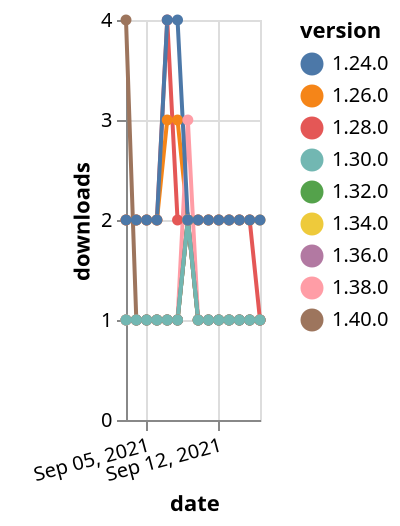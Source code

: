 {"$schema": "https://vega.github.io/schema/vega-lite/v5.json", "description": "A simple bar chart with embedded data.", "data": {"values": [{"date": "2021-09-03", "total": 175, "delta": 1, "version": "1.34.0"}, {"date": "2021-09-04", "total": 176, "delta": 1, "version": "1.34.0"}, {"date": "2021-09-05", "total": 177, "delta": 1, "version": "1.34.0"}, {"date": "2021-09-06", "total": 178, "delta": 1, "version": "1.34.0"}, {"date": "2021-09-07", "total": 179, "delta": 1, "version": "1.34.0"}, {"date": "2021-09-08", "total": 180, "delta": 1, "version": "1.34.0"}, {"date": "2021-09-09", "total": 182, "delta": 2, "version": "1.34.0"}, {"date": "2021-09-10", "total": 183, "delta": 1, "version": "1.34.0"}, {"date": "2021-09-11", "total": 184, "delta": 1, "version": "1.34.0"}, {"date": "2021-09-12", "total": 185, "delta": 1, "version": "1.34.0"}, {"date": "2021-09-13", "total": 186, "delta": 1, "version": "1.34.0"}, {"date": "2021-09-14", "total": 187, "delta": 1, "version": "1.34.0"}, {"date": "2021-09-15", "total": 188, "delta": 1, "version": "1.34.0"}, {"date": "2021-09-16", "total": 189, "delta": 1, "version": "1.34.0"}, {"date": "2021-09-03", "total": 195, "delta": 1, "version": "1.32.0"}, {"date": "2021-09-04", "total": 196, "delta": 1, "version": "1.32.0"}, {"date": "2021-09-05", "total": 197, "delta": 1, "version": "1.32.0"}, {"date": "2021-09-06", "total": 198, "delta": 1, "version": "1.32.0"}, {"date": "2021-09-07", "total": 199, "delta": 1, "version": "1.32.0"}, {"date": "2021-09-08", "total": 200, "delta": 1, "version": "1.32.0"}, {"date": "2021-09-09", "total": 202, "delta": 2, "version": "1.32.0"}, {"date": "2021-09-10", "total": 203, "delta": 1, "version": "1.32.0"}, {"date": "2021-09-11", "total": 204, "delta": 1, "version": "1.32.0"}, {"date": "2021-09-12", "total": 205, "delta": 1, "version": "1.32.0"}, {"date": "2021-09-13", "total": 206, "delta": 1, "version": "1.32.0"}, {"date": "2021-09-14", "total": 207, "delta": 1, "version": "1.32.0"}, {"date": "2021-09-15", "total": 208, "delta": 1, "version": "1.32.0"}, {"date": "2021-09-16", "total": 209, "delta": 1, "version": "1.32.0"}, {"date": "2021-09-03", "total": 2486, "delta": 2, "version": "1.28.0"}, {"date": "2021-09-04", "total": 2488, "delta": 2, "version": "1.28.0"}, {"date": "2021-09-05", "total": 2490, "delta": 2, "version": "1.28.0"}, {"date": "2021-09-06", "total": 2492, "delta": 2, "version": "1.28.0"}, {"date": "2021-09-07", "total": 2496, "delta": 4, "version": "1.28.0"}, {"date": "2021-09-08", "total": 2498, "delta": 2, "version": "1.28.0"}, {"date": "2021-09-09", "total": 2500, "delta": 2, "version": "1.28.0"}, {"date": "2021-09-10", "total": 2502, "delta": 2, "version": "1.28.0"}, {"date": "2021-09-11", "total": 2504, "delta": 2, "version": "1.28.0"}, {"date": "2021-09-12", "total": 2506, "delta": 2, "version": "1.28.0"}, {"date": "2021-09-13", "total": 2508, "delta": 2, "version": "1.28.0"}, {"date": "2021-09-14", "total": 2510, "delta": 2, "version": "1.28.0"}, {"date": "2021-09-15", "total": 2512, "delta": 2, "version": "1.28.0"}, {"date": "2021-09-16", "total": 2513, "delta": 1, "version": "1.28.0"}, {"date": "2021-09-03", "total": 2685, "delta": 2, "version": "1.26.0"}, {"date": "2021-09-04", "total": 2687, "delta": 2, "version": "1.26.0"}, {"date": "2021-09-05", "total": 2689, "delta": 2, "version": "1.26.0"}, {"date": "2021-09-06", "total": 2691, "delta": 2, "version": "1.26.0"}, {"date": "2021-09-07", "total": 2694, "delta": 3, "version": "1.26.0"}, {"date": "2021-09-08", "total": 2697, "delta": 3, "version": "1.26.0"}, {"date": "2021-09-09", "total": 2699, "delta": 2, "version": "1.26.0"}, {"date": "2021-09-10", "total": 2701, "delta": 2, "version": "1.26.0"}, {"date": "2021-09-11", "total": 2703, "delta": 2, "version": "1.26.0"}, {"date": "2021-09-12", "total": 2705, "delta": 2, "version": "1.26.0"}, {"date": "2021-09-13", "total": 2707, "delta": 2, "version": "1.26.0"}, {"date": "2021-09-14", "total": 2709, "delta": 2, "version": "1.26.0"}, {"date": "2021-09-15", "total": 2711, "delta": 2, "version": "1.26.0"}, {"date": "2021-09-16", "total": 2713, "delta": 2, "version": "1.26.0"}, {"date": "2021-09-03", "total": 177, "delta": 1, "version": "1.38.0"}, {"date": "2021-09-04", "total": 178, "delta": 1, "version": "1.38.0"}, {"date": "2021-09-05", "total": 179, "delta": 1, "version": "1.38.0"}, {"date": "2021-09-06", "total": 180, "delta": 1, "version": "1.38.0"}, {"date": "2021-09-07", "total": 181, "delta": 1, "version": "1.38.0"}, {"date": "2021-09-08", "total": 182, "delta": 1, "version": "1.38.0"}, {"date": "2021-09-09", "total": 185, "delta": 3, "version": "1.38.0"}, {"date": "2021-09-10", "total": 186, "delta": 1, "version": "1.38.0"}, {"date": "2021-09-11", "total": 187, "delta": 1, "version": "1.38.0"}, {"date": "2021-09-12", "total": 188, "delta": 1, "version": "1.38.0"}, {"date": "2021-09-13", "total": 189, "delta": 1, "version": "1.38.0"}, {"date": "2021-09-14", "total": 190, "delta": 1, "version": "1.38.0"}, {"date": "2021-09-15", "total": 191, "delta": 1, "version": "1.38.0"}, {"date": "2021-09-16", "total": 192, "delta": 1, "version": "1.38.0"}, {"date": "2021-09-03", "total": 154, "delta": 1, "version": "1.36.0"}, {"date": "2021-09-04", "total": 155, "delta": 1, "version": "1.36.0"}, {"date": "2021-09-05", "total": 156, "delta": 1, "version": "1.36.0"}, {"date": "2021-09-06", "total": 157, "delta": 1, "version": "1.36.0"}, {"date": "2021-09-07", "total": 158, "delta": 1, "version": "1.36.0"}, {"date": "2021-09-08", "total": 159, "delta": 1, "version": "1.36.0"}, {"date": "2021-09-09", "total": 161, "delta": 2, "version": "1.36.0"}, {"date": "2021-09-10", "total": 162, "delta": 1, "version": "1.36.0"}, {"date": "2021-09-11", "total": 163, "delta": 1, "version": "1.36.0"}, {"date": "2021-09-12", "total": 164, "delta": 1, "version": "1.36.0"}, {"date": "2021-09-13", "total": 165, "delta": 1, "version": "1.36.0"}, {"date": "2021-09-14", "total": 166, "delta": 1, "version": "1.36.0"}, {"date": "2021-09-15", "total": 167, "delta": 1, "version": "1.36.0"}, {"date": "2021-09-16", "total": 168, "delta": 1, "version": "1.36.0"}, {"date": "2021-09-03", "total": 125, "delta": 4, "version": "1.40.0"}, {"date": "2021-09-04", "total": 126, "delta": 1, "version": "1.40.0"}, {"date": "2021-09-05", "total": 127, "delta": 1, "version": "1.40.0"}, {"date": "2021-09-06", "total": 128, "delta": 1, "version": "1.40.0"}, {"date": "2021-09-07", "total": 129, "delta": 1, "version": "1.40.0"}, {"date": "2021-09-08", "total": 130, "delta": 1, "version": "1.40.0"}, {"date": "2021-09-09", "total": 132, "delta": 2, "version": "1.40.0"}, {"date": "2021-09-10", "total": 133, "delta": 1, "version": "1.40.0"}, {"date": "2021-09-11", "total": 134, "delta": 1, "version": "1.40.0"}, {"date": "2021-09-12", "total": 135, "delta": 1, "version": "1.40.0"}, {"date": "2021-09-13", "total": 136, "delta": 1, "version": "1.40.0"}, {"date": "2021-09-14", "total": 137, "delta": 1, "version": "1.40.0"}, {"date": "2021-09-15", "total": 138, "delta": 1, "version": "1.40.0"}, {"date": "2021-09-16", "total": 139, "delta": 1, "version": "1.40.0"}, {"date": "2021-09-03", "total": 234, "delta": 1, "version": "1.30.0"}, {"date": "2021-09-04", "total": 235, "delta": 1, "version": "1.30.0"}, {"date": "2021-09-05", "total": 236, "delta": 1, "version": "1.30.0"}, {"date": "2021-09-06", "total": 237, "delta": 1, "version": "1.30.0"}, {"date": "2021-09-07", "total": 238, "delta": 1, "version": "1.30.0"}, {"date": "2021-09-08", "total": 239, "delta": 1, "version": "1.30.0"}, {"date": "2021-09-09", "total": 241, "delta": 2, "version": "1.30.0"}, {"date": "2021-09-10", "total": 242, "delta": 1, "version": "1.30.0"}, {"date": "2021-09-11", "total": 243, "delta": 1, "version": "1.30.0"}, {"date": "2021-09-12", "total": 244, "delta": 1, "version": "1.30.0"}, {"date": "2021-09-13", "total": 245, "delta": 1, "version": "1.30.0"}, {"date": "2021-09-14", "total": 246, "delta": 1, "version": "1.30.0"}, {"date": "2021-09-15", "total": 247, "delta": 1, "version": "1.30.0"}, {"date": "2021-09-16", "total": 248, "delta": 1, "version": "1.30.0"}, {"date": "2021-09-03", "total": 3483, "delta": 2, "version": "1.24.0"}, {"date": "2021-09-04", "total": 3485, "delta": 2, "version": "1.24.0"}, {"date": "2021-09-05", "total": 3487, "delta": 2, "version": "1.24.0"}, {"date": "2021-09-06", "total": 3489, "delta": 2, "version": "1.24.0"}, {"date": "2021-09-07", "total": 3493, "delta": 4, "version": "1.24.0"}, {"date": "2021-09-08", "total": 3497, "delta": 4, "version": "1.24.0"}, {"date": "2021-09-09", "total": 3499, "delta": 2, "version": "1.24.0"}, {"date": "2021-09-10", "total": 3501, "delta": 2, "version": "1.24.0"}, {"date": "2021-09-11", "total": 3503, "delta": 2, "version": "1.24.0"}, {"date": "2021-09-12", "total": 3505, "delta": 2, "version": "1.24.0"}, {"date": "2021-09-13", "total": 3507, "delta": 2, "version": "1.24.0"}, {"date": "2021-09-14", "total": 3509, "delta": 2, "version": "1.24.0"}, {"date": "2021-09-15", "total": 3511, "delta": 2, "version": "1.24.0"}, {"date": "2021-09-16", "total": 3513, "delta": 2, "version": "1.24.0"}]}, "width": "container", "mark": {"type": "line", "point": {"filled": true}}, "encoding": {"x": {"field": "date", "type": "temporal", "timeUnit": "yearmonthdate", "title": "date", "axis": {"labelAngle": -15}}, "y": {"field": "delta", "type": "quantitative", "title": "downloads"}, "color": {"field": "version", "type": "nominal"}, "tooltip": {"field": "delta"}}}
